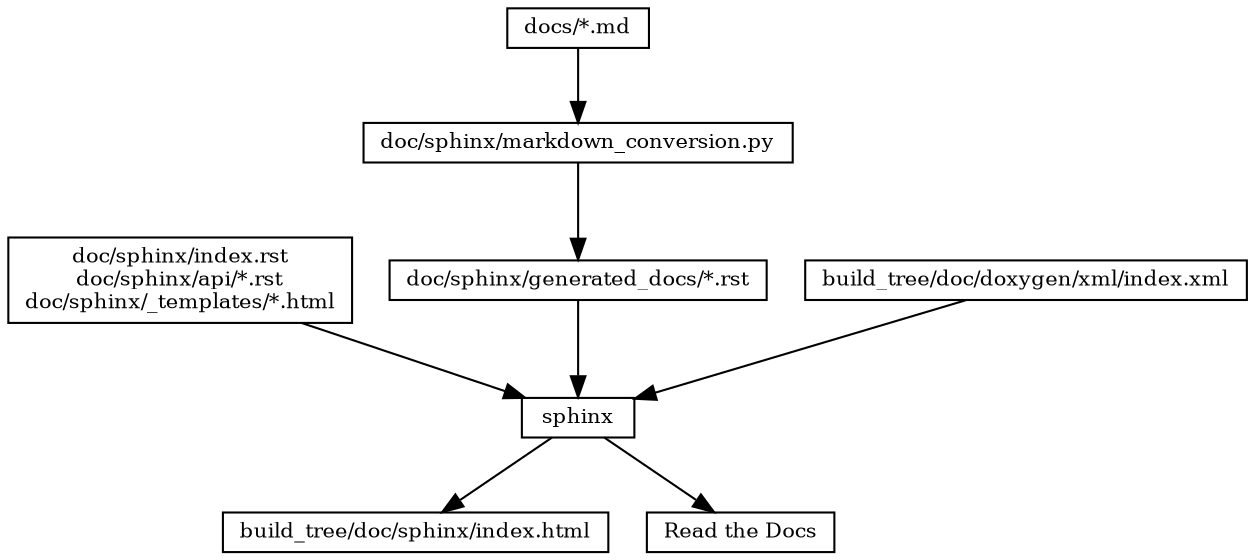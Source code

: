 digraph doxygen_flow {
    rankdir = "TB"
    node [fontsize = 10, shape = box, height = 0.25]
    edge [fontsize = 10]

    "sphinx"

    "source_rst" [label = "doc/sphinx/index.rst\ndoc/sphinx/api/*.rst\ndoc/sphinx/_templates/*.html"]
    "source_rst" -> "sphinx"

    "docs_md" [label = "docs/*.md"]
    "markdown_conversion_py" [label = "doc/sphinx/markdown_conversion.py"]
    "generated_rst" [label = "doc/sphinx/generated_docs/*.rst"]
    "docs_md" -> "markdown_conversion_py" -> "generated_rst"
    "generated_rst" -> "sphinx"

    "index.xml" [label = "build_tree/doc/doxygen/xml/index.xml"]
    "index.xml" -> "sphinx"

    "sphinx_output" [label = "build_tree/doc/sphinx/index.html"]
    "sphinx" -> "sphinx_output"

    "read_the_docs" [label = "Read the Docs"]
    "sphinx" -> "read_the_docs"
}
